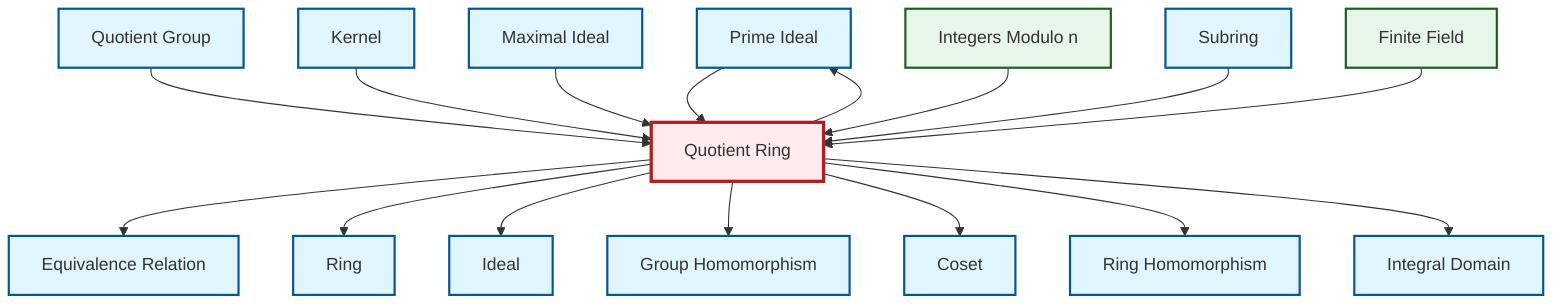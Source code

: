 graph TD
    classDef definition fill:#e1f5fe,stroke:#01579b,stroke-width:2px
    classDef theorem fill:#f3e5f5,stroke:#4a148c,stroke-width:2px
    classDef axiom fill:#fff3e0,stroke:#e65100,stroke-width:2px
    classDef example fill:#e8f5e9,stroke:#1b5e20,stroke-width:2px
    classDef current fill:#ffebee,stroke:#b71c1c,stroke-width:3px
    def-ideal["Ideal"]:::definition
    def-equivalence-relation["Equivalence Relation"]:::definition
    def-prime-ideal["Prime Ideal"]:::definition
    def-ring["Ring"]:::definition
    def-subring["Subring"]:::definition
    def-quotient-group["Quotient Group"]:::definition
    def-integral-domain["Integral Domain"]:::definition
    def-quotient-ring["Quotient Ring"]:::definition
    def-kernel["Kernel"]:::definition
    def-coset["Coset"]:::definition
    ex-quotient-integers-mod-n["Integers Modulo n"]:::example
    def-homomorphism["Group Homomorphism"]:::definition
    def-maximal-ideal["Maximal Ideal"]:::definition
    def-ring-homomorphism["Ring Homomorphism"]:::definition
    ex-finite-field["Finite Field"]:::example
    def-quotient-ring --> def-equivalence-relation
    def-prime-ideal --> def-quotient-ring
    def-quotient-group --> def-quotient-ring
    def-kernel --> def-quotient-ring
    def-quotient-ring --> def-prime-ideal
    def-maximal-ideal --> def-quotient-ring
    def-quotient-ring --> def-ring
    ex-quotient-integers-mod-n --> def-quotient-ring
    def-quotient-ring --> def-ideal
    def-quotient-ring --> def-homomorphism
    def-subring --> def-quotient-ring
    def-quotient-ring --> def-coset
    def-quotient-ring --> def-ring-homomorphism
    ex-finite-field --> def-quotient-ring
    def-quotient-ring --> def-integral-domain
    class def-quotient-ring current